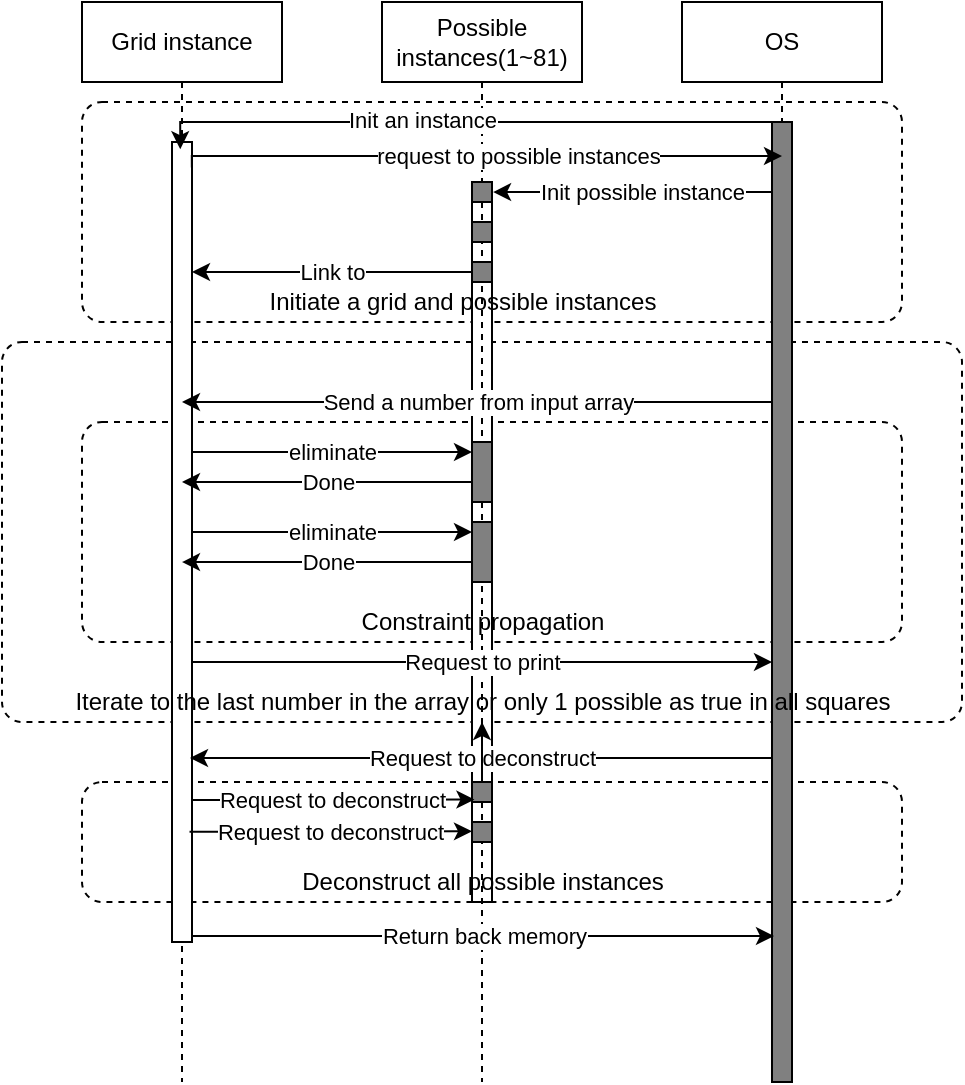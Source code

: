 <mxfile>
    <diagram id="Nj14HKG1c-pIYOOqrq1b" name="Page-1">
        <mxGraphModel dx="726" dy="789" grid="1" gridSize="10" guides="1" tooltips="1" connect="1" arrows="1" fold="1" page="1" pageScale="1" pageWidth="850" pageHeight="1100" math="0" shadow="0">
            <root>
                <mxCell id="0"/>
                <mxCell id="1" parent="0"/>
                <mxCell id="41" value="" style="html=1;align=center;verticalAlign=top;rounded=1;absoluteArcSize=1;arcSize=20;dashed=1;" vertex="1" parent="1">
                    <mxGeometry x="160" y="700" width="480" height="190" as="geometry"/>
                </mxCell>
                <mxCell id="52" value="" style="html=1;align=center;verticalAlign=top;rounded=1;absoluteArcSize=1;arcSize=20;dashed=1;" vertex="1" parent="1">
                    <mxGeometry x="200" y="920" width="410" height="60" as="geometry"/>
                </mxCell>
                <mxCell id="18" value="" style="html=1;align=center;verticalAlign=top;rounded=1;absoluteArcSize=1;arcSize=20;dashed=1;" vertex="1" parent="1">
                    <mxGeometry x="200" y="580" width="410" height="110" as="geometry"/>
                </mxCell>
                <mxCell id="39" value="" style="html=1;align=center;verticalAlign=top;rounded=1;absoluteArcSize=1;arcSize=20;dashed=1;" vertex="1" parent="1">
                    <mxGeometry x="200" y="740" width="410" height="110" as="geometry"/>
                </mxCell>
                <mxCell id="56" value="" style="html=1;points=[];perimeter=orthogonalPerimeter;" vertex="1" parent="1">
                    <mxGeometry x="395" y="620" width="10" height="360" as="geometry"/>
                </mxCell>
                <mxCell id="5" value="Possible instances(1~81)" style="shape=umlLifeline;perimeter=lifelinePerimeter;whiteSpace=wrap;html=1;container=1;collapsible=0;recursiveResize=0;outlineConnect=0;" vertex="1" parent="1">
                    <mxGeometry x="350" y="530" width="100" height="540" as="geometry"/>
                </mxCell>
                <mxCell id="7" value="Grid instance" style="shape=umlLifeline;perimeter=lifelinePerimeter;whiteSpace=wrap;html=1;container=1;collapsible=0;recursiveResize=0;outlineConnect=0;" vertex="1" parent="1">
                    <mxGeometry x="200" y="530" width="100" height="540" as="geometry"/>
                </mxCell>
                <mxCell id="8" value="" style="html=1;points=[];perimeter=orthogonalPerimeter;" vertex="1" parent="7">
                    <mxGeometry x="45" y="70" width="10" height="400" as="geometry"/>
                </mxCell>
                <mxCell id="9" value="OS" style="shape=umlLifeline;perimeter=lifelinePerimeter;whiteSpace=wrap;html=1;container=1;collapsible=0;recursiveResize=0;outlineConnect=0;" vertex="1" parent="1">
                    <mxGeometry x="500" y="530" width="100" height="540" as="geometry"/>
                </mxCell>
                <mxCell id="10" value="" style="html=1;points=[];perimeter=orthogonalPerimeter;fillColor=#808080;" vertex="1" parent="9">
                    <mxGeometry x="45" y="60" width="10" height="480" as="geometry"/>
                </mxCell>
                <mxCell id="12" style="edgeStyle=orthogonalEdgeStyle;rounded=0;orthogonalLoop=1;jettySize=auto;html=1;entryX=0.413;entryY=0.009;entryDx=0;entryDy=0;entryPerimeter=0;" edge="1" parent="1" source="10" target="8">
                    <mxGeometry relative="1" as="geometry">
                        <Array as="points">
                            <mxPoint x="249" y="590"/>
                        </Array>
                    </mxGeometry>
                </mxCell>
                <mxCell id="13" value="Init an instance" style="edgeLabel;html=1;align=center;verticalAlign=middle;resizable=0;points=[];" vertex="1" connectable="0" parent="12">
                    <mxGeometry x="0.134" y="-1" relative="1" as="geometry">
                        <mxPoint as="offset"/>
                    </mxGeometry>
                </mxCell>
                <mxCell id="14" style="edgeStyle=orthogonalEdgeStyle;rounded=0;orthogonalLoop=1;jettySize=auto;html=1;exitX=0.992;exitY=0.032;exitDx=0;exitDy=0;exitPerimeter=0;" edge="1" parent="1" source="8">
                    <mxGeometry relative="1" as="geometry">
                        <mxPoint x="550" y="607" as="targetPoint"/>
                        <Array as="points">
                            <mxPoint x="255" y="607"/>
                        </Array>
                    </mxGeometry>
                </mxCell>
                <mxCell id="23" value="Text" style="edgeLabel;html=1;align=center;verticalAlign=middle;resizable=0;points=[];" vertex="1" connectable="0" parent="14">
                    <mxGeometry x="0.112" relative="1" as="geometry">
                        <mxPoint as="offset"/>
                    </mxGeometry>
                </mxCell>
                <mxCell id="24" value="request to possible instances" style="edgeLabel;html=1;align=center;verticalAlign=middle;resizable=0;points=[];" vertex="1" connectable="0" parent="14">
                    <mxGeometry x="0.121" relative="1" as="geometry">
                        <mxPoint as="offset"/>
                    </mxGeometry>
                </mxCell>
                <mxCell id="19" value="" style="html=1;points=[];perimeter=orthogonalPerimeter;fillColor=#808080;" vertex="1" parent="1">
                    <mxGeometry x="395" y="620" width="10" height="10" as="geometry"/>
                </mxCell>
                <mxCell id="20" value="" style="html=1;points=[];perimeter=orthogonalPerimeter;fillColor=#808080;" vertex="1" parent="1">
                    <mxGeometry x="395" y="640" width="10" height="10" as="geometry"/>
                </mxCell>
                <mxCell id="27" value="Link to" style="edgeStyle=orthogonalEdgeStyle;rounded=0;orthogonalLoop=1;jettySize=auto;html=1;" edge="1" parent="1" source="21">
                    <mxGeometry relative="1" as="geometry">
                        <mxPoint x="255" y="665" as="targetPoint"/>
                        <Array as="points">
                            <mxPoint x="255" y="665"/>
                        </Array>
                    </mxGeometry>
                </mxCell>
                <mxCell id="21" value="" style="html=1;points=[];perimeter=orthogonalPerimeter;fillColor=#808080;" vertex="1" parent="1">
                    <mxGeometry x="395" y="660" width="10" height="10" as="geometry"/>
                </mxCell>
                <mxCell id="22" value="Initiate a grid and possible instances" style="text;html=1;align=center;verticalAlign=middle;resizable=0;points=[];autosize=1;strokeColor=none;" vertex="1" parent="1">
                    <mxGeometry x="285" y="670" width="210" height="20" as="geometry"/>
                </mxCell>
                <mxCell id="25" style="edgeStyle=orthogonalEdgeStyle;rounded=0;orthogonalLoop=1;jettySize=auto;html=1;entryX=1.054;entryY=0.502;entryDx=0;entryDy=0;entryPerimeter=0;" edge="1" parent="1" source="10" target="19">
                    <mxGeometry relative="1" as="geometry">
                        <Array as="points">
                            <mxPoint x="500" y="625"/>
                            <mxPoint x="500" y="625"/>
                        </Array>
                    </mxGeometry>
                </mxCell>
                <mxCell id="26" value="Init possible instance" style="edgeLabel;html=1;align=center;verticalAlign=middle;resizable=0;points=[];" vertex="1" connectable="0" parent="25">
                    <mxGeometry x="-0.218" y="1" relative="1" as="geometry">
                        <mxPoint x="-11" y="-1" as="offset"/>
                    </mxGeometry>
                </mxCell>
                <mxCell id="28" value="Send a number from input array" style="edgeStyle=orthogonalEdgeStyle;rounded=0;orthogonalLoop=1;jettySize=auto;html=1;" edge="1" parent="1" source="10" target="7">
                    <mxGeometry relative="1" as="geometry">
                        <Array as="points">
                            <mxPoint x="470" y="730"/>
                            <mxPoint x="470" y="730"/>
                        </Array>
                    </mxGeometry>
                </mxCell>
                <mxCell id="36" value="Done" style="edgeStyle=orthogonalEdgeStyle;rounded=0;orthogonalLoop=1;jettySize=auto;html=1;" edge="1" parent="1" source="29">
                    <mxGeometry relative="1" as="geometry">
                        <mxPoint x="250" y="770" as="targetPoint"/>
                        <Array as="points">
                            <mxPoint x="360" y="770"/>
                            <mxPoint x="360" y="770"/>
                        </Array>
                    </mxGeometry>
                </mxCell>
                <mxCell id="29" value="" style="html=1;points=[];perimeter=orthogonalPerimeter;fillColor=#808080;" vertex="1" parent="1">
                    <mxGeometry x="395" y="750" width="10" height="30" as="geometry"/>
                </mxCell>
                <mxCell id="30" value="eliminate" style="edgeStyle=orthogonalEdgeStyle;rounded=0;orthogonalLoop=1;jettySize=auto;html=1;" edge="1" parent="1" source="8" target="29">
                    <mxGeometry relative="1" as="geometry">
                        <Array as="points">
                            <mxPoint x="290" y="755"/>
                            <mxPoint x="290" y="755"/>
                        </Array>
                    </mxGeometry>
                </mxCell>
                <mxCell id="31" value="" style="html=1;points=[];perimeter=orthogonalPerimeter;fillColor=#808080;" vertex="1" parent="1">
                    <mxGeometry x="395" y="790" width="10" height="30" as="geometry"/>
                </mxCell>
                <mxCell id="37" value="eliminate" style="edgeStyle=orthogonalEdgeStyle;rounded=0;orthogonalLoop=1;jettySize=auto;html=1;" edge="1" parent="1" source="8" target="31">
                    <mxGeometry relative="1" as="geometry">
                        <Array as="points">
                            <mxPoint x="290" y="795"/>
                            <mxPoint x="290" y="795"/>
                        </Array>
                    </mxGeometry>
                </mxCell>
                <mxCell id="38" value="Done" style="edgeStyle=orthogonalEdgeStyle;rounded=0;orthogonalLoop=1;jettySize=auto;html=1;" edge="1" parent="1">
                    <mxGeometry relative="1" as="geometry">
                        <mxPoint x="395" y="809.996" as="sourcePoint"/>
                        <mxPoint x="250.0" y="810.03" as="targetPoint"/>
                        <Array as="points">
                            <mxPoint x="360" y="810.03"/>
                            <mxPoint x="360" y="810.03"/>
                        </Array>
                    </mxGeometry>
                </mxCell>
                <mxCell id="40" value="Constraint propagation" style="text;html=1;align=center;verticalAlign=middle;resizable=0;points=[];autosize=1;strokeColor=none;" vertex="1" parent="1">
                    <mxGeometry x="330" y="830" width="140" height="20" as="geometry"/>
                </mxCell>
                <mxCell id="42" value="Iterate to the last number in the array or only 1 possible as true in all squares" style="text;html=1;align=center;verticalAlign=middle;resizable=0;points=[];autosize=1;strokeColor=none;" vertex="1" parent="1">
                    <mxGeometry x="190" y="870" width="420" height="20" as="geometry"/>
                </mxCell>
                <mxCell id="43" value="Request to print" style="edgeStyle=orthogonalEdgeStyle;rounded=0;orthogonalLoop=1;jettySize=auto;html=1;" edge="1" parent="1" source="8">
                    <mxGeometry relative="1" as="geometry">
                        <mxPoint x="545" y="860" as="targetPoint"/>
                        <Array as="points">
                            <mxPoint x="545" y="860"/>
                        </Array>
                    </mxGeometry>
                </mxCell>
                <mxCell id="44" value="Request to deconstruct" style="edgeStyle=orthogonalEdgeStyle;rounded=0;orthogonalLoop=1;jettySize=auto;html=1;" edge="1" parent="1" source="10">
                    <mxGeometry relative="1" as="geometry">
                        <mxPoint x="254" y="908" as="targetPoint"/>
                        <Array as="points">
                            <mxPoint x="470" y="908"/>
                            <mxPoint x="470" y="908"/>
                        </Array>
                    </mxGeometry>
                </mxCell>
                <mxCell id="47" value="" style="edgeStyle=orthogonalEdgeStyle;rounded=0;orthogonalLoop=1;jettySize=auto;html=1;" edge="1" parent="1" source="46" target="42">
                    <mxGeometry relative="1" as="geometry"/>
                </mxCell>
                <mxCell id="46" value="" style="html=1;points=[];perimeter=orthogonalPerimeter;fillColor=#808080;" vertex="1" parent="1">
                    <mxGeometry x="395" y="920" width="10" height="10" as="geometry"/>
                </mxCell>
                <mxCell id="49" value="Request to deconstruct" style="edgeStyle=orthogonalEdgeStyle;rounded=0;orthogonalLoop=1;jettySize=auto;html=1;entryX=0.123;entryY=0.875;entryDx=0;entryDy=0;entryPerimeter=0;" edge="1" parent="1" source="8" target="46">
                    <mxGeometry relative="1" as="geometry">
                        <Array as="points">
                            <mxPoint x="300" y="929"/>
                            <mxPoint x="300" y="929"/>
                        </Array>
                    </mxGeometry>
                </mxCell>
                <mxCell id="50" value="" style="html=1;points=[];perimeter=orthogonalPerimeter;fillColor=#808080;" vertex="1" parent="1">
                    <mxGeometry x="395" y="940" width="10" height="10" as="geometry"/>
                </mxCell>
                <mxCell id="51" value="Request to deconstruct" style="edgeStyle=orthogonalEdgeStyle;rounded=0;orthogonalLoop=1;jettySize=auto;html=1;entryX=0.123;entryY=0.875;entryDx=0;entryDy=0;entryPerimeter=0;" edge="1" parent="1">
                    <mxGeometry relative="1" as="geometry">
                        <mxPoint x="253.77" y="944.91" as="sourcePoint"/>
                        <mxPoint x="395" y="944.66" as="targetPoint"/>
                        <Array as="points">
                            <mxPoint x="298.77" y="944.91"/>
                            <mxPoint x="298.77" y="944.91"/>
                        </Array>
                    </mxGeometry>
                </mxCell>
                <mxCell id="53" value="Deconstruct all possible instances" style="text;html=1;align=center;verticalAlign=middle;resizable=0;points=[];autosize=1;strokeColor=none;" vertex="1" parent="1">
                    <mxGeometry x="300" y="960" width="200" height="20" as="geometry"/>
                </mxCell>
                <mxCell id="54" value="Return back memory" style="edgeStyle=orthogonalEdgeStyle;rounded=0;orthogonalLoop=1;jettySize=auto;html=1;" edge="1" parent="1" source="8">
                    <mxGeometry relative="1" as="geometry">
                        <mxPoint x="546" y="997" as="targetPoint"/>
                        <Array as="points">
                            <mxPoint x="546" y="997"/>
                        </Array>
                    </mxGeometry>
                </mxCell>
            </root>
        </mxGraphModel>
    </diagram>
</mxfile>